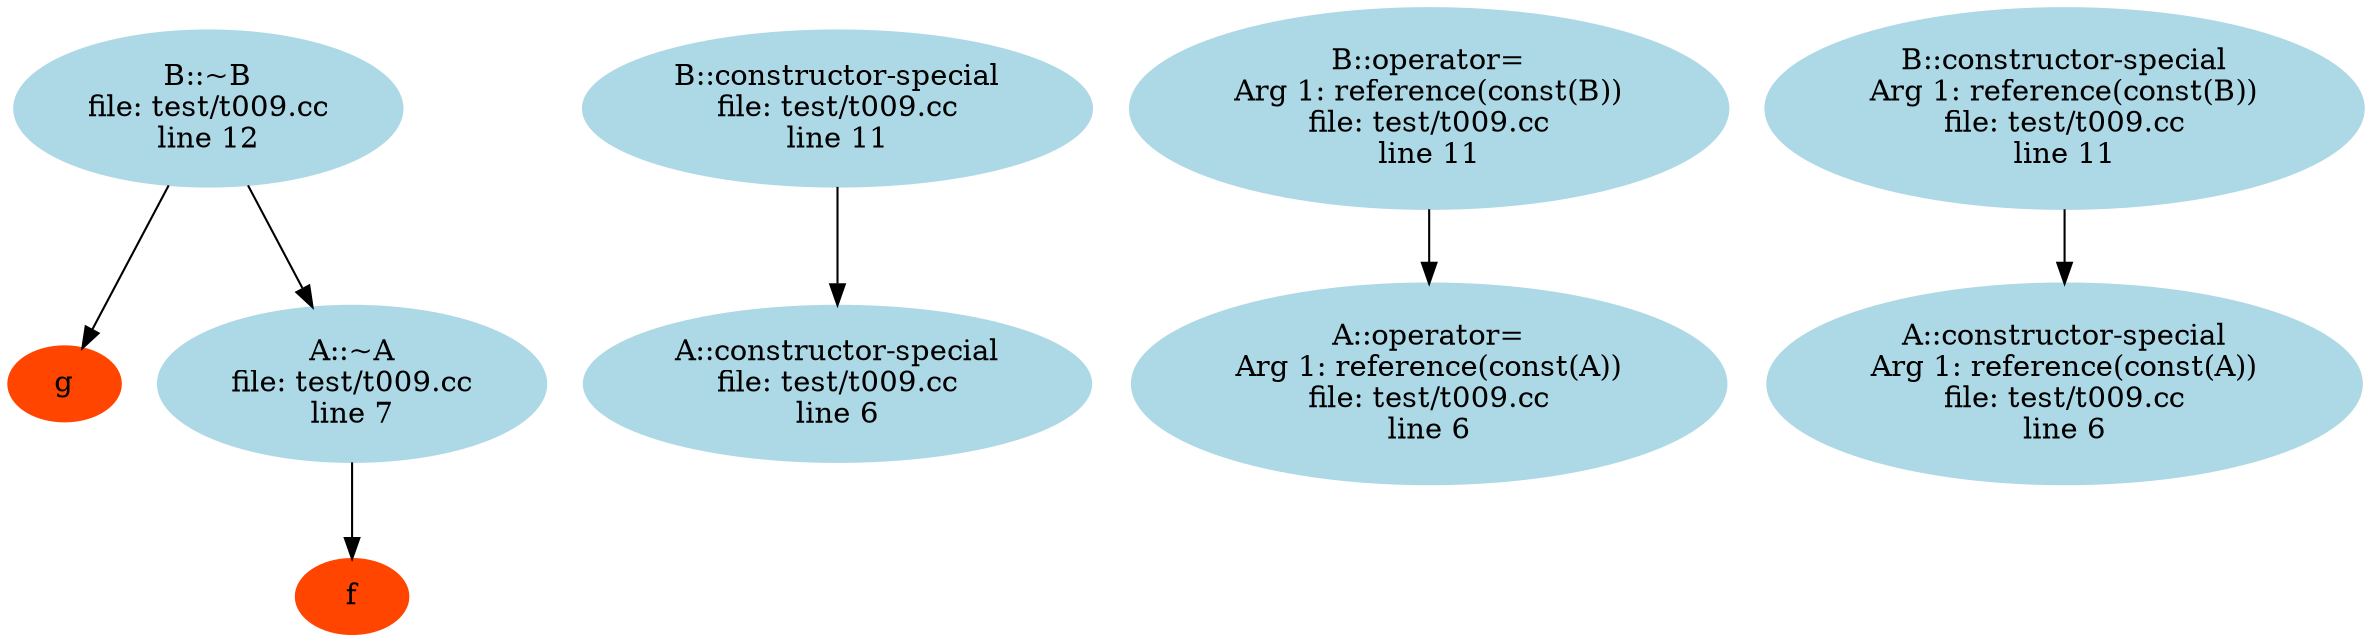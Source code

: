 digraph "CFG" {
    node [ color = "lightblue", style = filled ];
    edge [ arrowtail=odot ];
    "5" [label="f", color="OrangeRed"];
    "7" [label="g", color="OrangeRed"];
    "4" [label="A::~A\nfile: test/t009.cc\nline 7"];
    "4" -> "5";
    "6" [label="B::~B\nfile: test/t009.cc\nline 12"];
    "6" -> "4";
    "6" -> "7";
    "3" [label="A::constructor-special\nfile: test/t009.cc\nline 6"];
    "2" [label="B::constructor-special\nfile: test/t009.cc\nline 11"];
    "2" -> "3";
    "1" [label="A::operator=\nArg 1: reference(const(A))\nfile: test/t009.cc\nline 6"];
    "8" [label="B::constructor-special\nArg 1: reference(const(B))\nfile: test/t009.cc\nline 11"];
    "8" -> "9";
    "0" [label="B::operator=\nArg 1: reference(const(B))\nfile: test/t009.cc\nline 11"];
    "0" -> "1";
    "9" [label="A::constructor-special\nArg 1: reference(const(A))\nfile: test/t009.cc\nline 6"];
}
